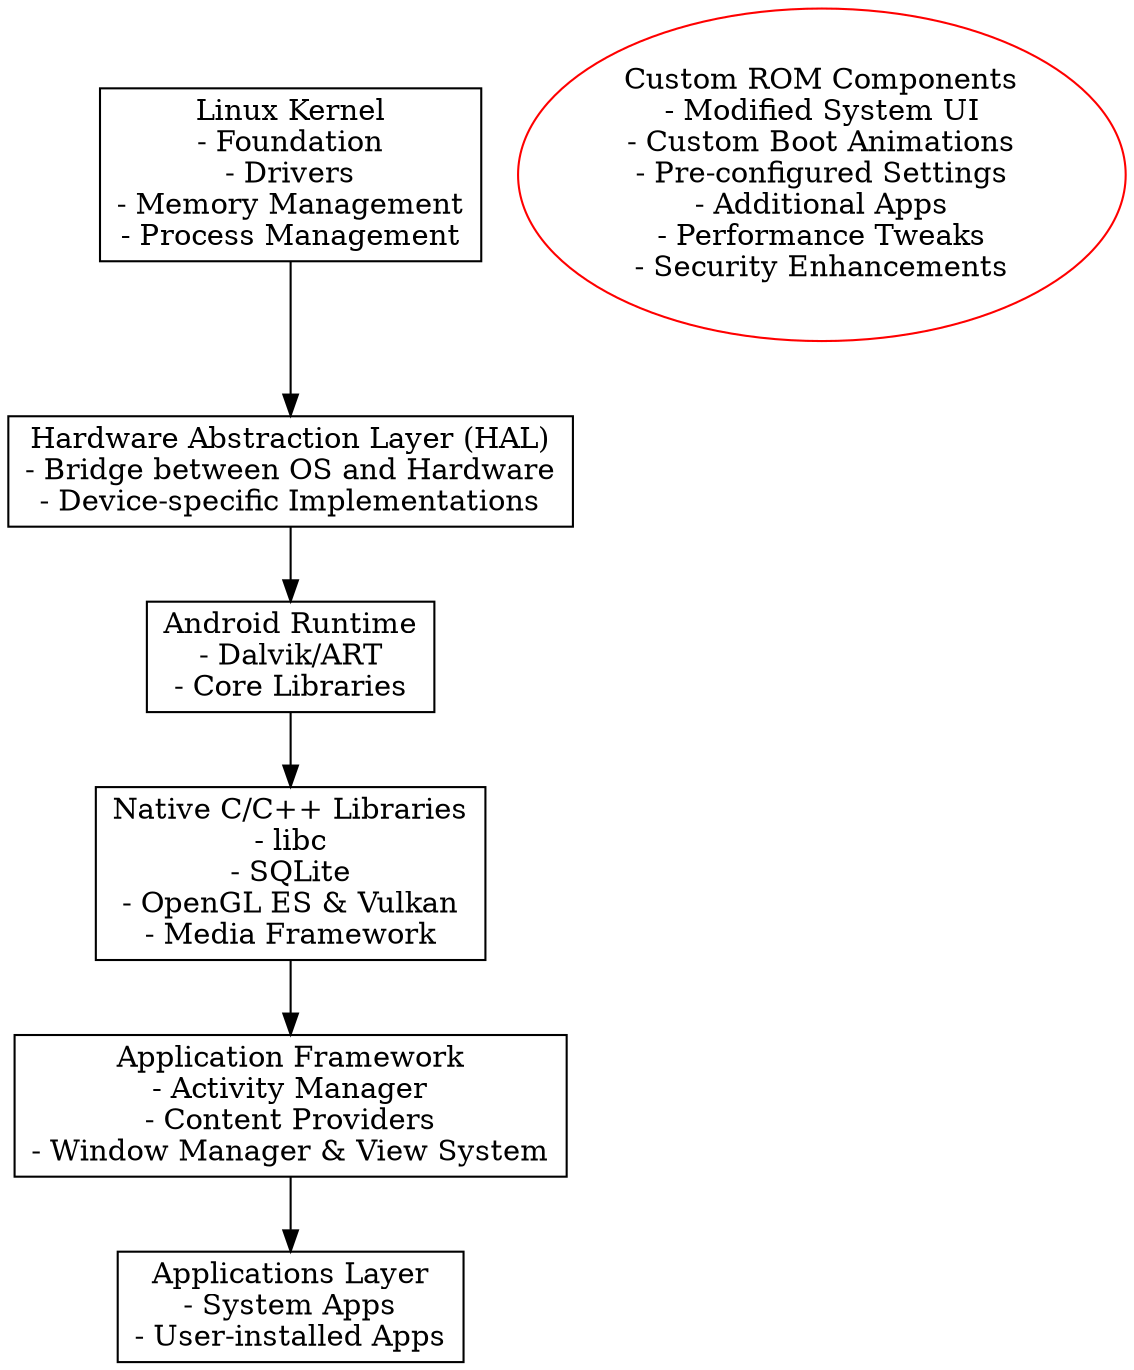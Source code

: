 digraph android_architecture {
    rankdir=TB; // Top to Bottom direction
    node [shape=box];

    // Nodes definition
    kernel [label="Linux Kernel\n- Foundation\n- Drivers\n- Memory Management\n- Process Management"];
    hal [label="Hardware Abstraction Layer (HAL)\n- Bridge between OS and Hardware\n- Device-specific Implementations"];
    runtime [label="Android Runtime\n- Dalvik/ART\n- Core Libraries"];
    native_libs [label="Native C/C++ Libraries\n- libc\n- SQLite\n- OpenGL ES & Vulkan\n- Media Framework"];
    app_framework [label="Application Framework\n- Activity Manager\n- Content Providers\n- Window Manager & View System"];
    apps [label="Applications Layer\n- System Apps\n- User-installed Apps"];

    // Edges definition
    kernel -> hal;
    hal -> runtime;
    runtime -> native_libs;
    native_libs -> app_framework;
    app_framework -> apps;

    // Custom ROM Components
    {
        rank=same;
        custom [shape=ellipse, color=red, label="Custom ROM Components\n- Modified System UI\n- Custom Boot Animations\n- Pre-configured Settings\n- Additional Apps\n- Performance Tweaks\n- Security Enhancements"];
    }
}
